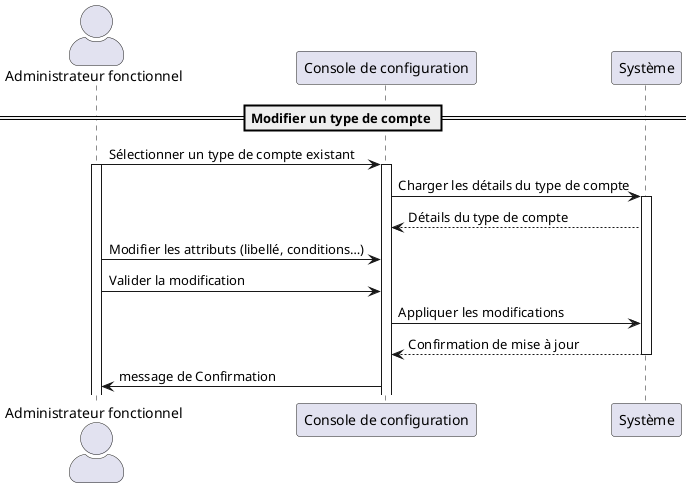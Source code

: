 @startuml UC043
skinparam actorStyle awesome

actor "Administrateur fonctionnel" as Admin
participant "Console de configuration" as Console
participant "Système" as Système

== Modifier un type de compte ==

Admin -> Console : Sélectionner un type de compte existant
activate Admin
activate Console
Console -> Système : Charger les détails du type de compte
activate Système
Système --> Console : Détails du type de compte

Admin -> Console : Modifier les attributs (libellé, conditions…)
Admin -> Console : Valider la modification

Console -> Système : Appliquer les modifications
Système --> Console : Confirmation de mise à jour
deactivate Système
Console -> Admin : message de Confirmation

@enduml

